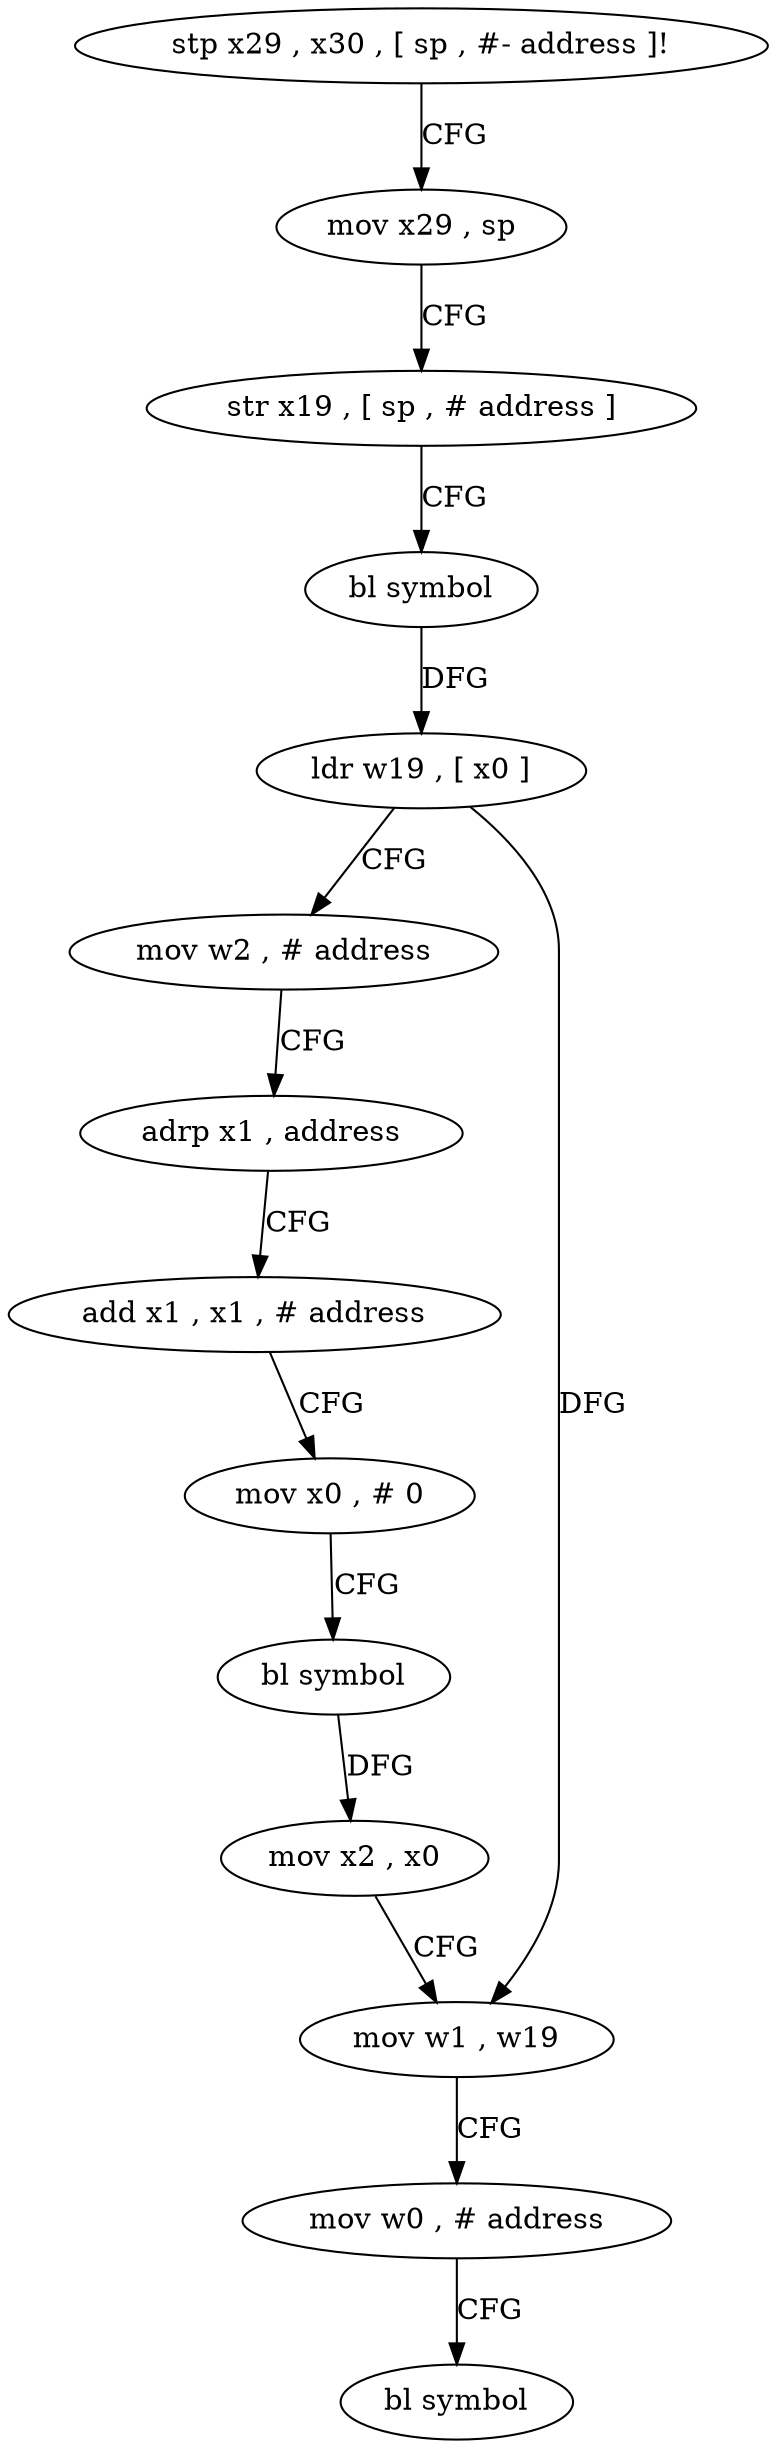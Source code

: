 digraph "func" {
"4199880" [label = "stp x29 , x30 , [ sp , #- address ]!" ]
"4199884" [label = "mov x29 , sp" ]
"4199888" [label = "str x19 , [ sp , # address ]" ]
"4199892" [label = "bl symbol" ]
"4199896" [label = "ldr w19 , [ x0 ]" ]
"4199900" [label = "mov w2 , # address" ]
"4199904" [label = "adrp x1 , address" ]
"4199908" [label = "add x1 , x1 , # address" ]
"4199912" [label = "mov x0 , # 0" ]
"4199916" [label = "bl symbol" ]
"4199920" [label = "mov x2 , x0" ]
"4199924" [label = "mov w1 , w19" ]
"4199928" [label = "mov w0 , # address" ]
"4199932" [label = "bl symbol" ]
"4199880" -> "4199884" [ label = "CFG" ]
"4199884" -> "4199888" [ label = "CFG" ]
"4199888" -> "4199892" [ label = "CFG" ]
"4199892" -> "4199896" [ label = "DFG" ]
"4199896" -> "4199900" [ label = "CFG" ]
"4199896" -> "4199924" [ label = "DFG" ]
"4199900" -> "4199904" [ label = "CFG" ]
"4199904" -> "4199908" [ label = "CFG" ]
"4199908" -> "4199912" [ label = "CFG" ]
"4199912" -> "4199916" [ label = "CFG" ]
"4199916" -> "4199920" [ label = "DFG" ]
"4199920" -> "4199924" [ label = "CFG" ]
"4199924" -> "4199928" [ label = "CFG" ]
"4199928" -> "4199932" [ label = "CFG" ]
}

